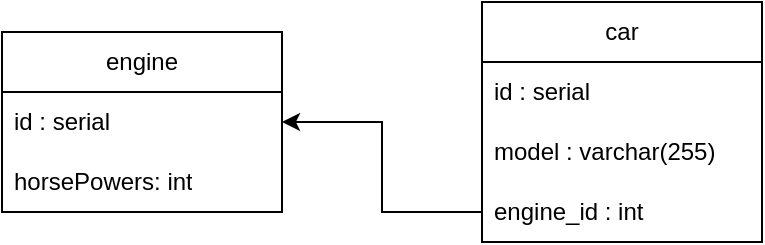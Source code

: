 <mxfile version="22.1.22" type="embed">
  <diagram id="C5RBs43oDa-KdzZeNtuy" name="Page-1">
    <mxGraphModel dx="622" dy="523" grid="1" gridSize="10" guides="1" tooltips="1" connect="1" arrows="1" fold="1" page="1" pageScale="1" pageWidth="827" pageHeight="1169" math="0" shadow="0">
      <root>
        <mxCell id="WIyWlLk6GJQsqaUBKTNV-0" />
        <mxCell id="WIyWlLk6GJQsqaUBKTNV-1" parent="WIyWlLk6GJQsqaUBKTNV-0" />
        <mxCell id="LQAXHDSxu1agAO1cO7lD-0" value="car" style="swimlane;fontStyle=0;childLayout=stackLayout;horizontal=1;startSize=30;horizontalStack=0;resizeParent=1;resizeParentMax=0;resizeLast=0;collapsible=1;marginBottom=0;whiteSpace=wrap;html=1;" parent="WIyWlLk6GJQsqaUBKTNV-1" vertex="1">
          <mxGeometry x="360" y="175" width="140" height="120" as="geometry" />
        </mxCell>
        <mxCell id="LQAXHDSxu1agAO1cO7lD-1" value="id : serial" style="text;strokeColor=none;fillColor=none;align=left;verticalAlign=middle;spacingLeft=4;spacingRight=4;overflow=hidden;points=[[0,0.5],[1,0.5]];portConstraint=eastwest;rotatable=0;whiteSpace=wrap;html=1;" parent="LQAXHDSxu1agAO1cO7lD-0" vertex="1">
          <mxGeometry y="30" width="140" height="30" as="geometry" />
        </mxCell>
        <mxCell id="LQAXHDSxu1agAO1cO7lD-2" value="model : varchar(255)" style="text;strokeColor=none;fillColor=none;align=left;verticalAlign=middle;spacingLeft=4;spacingRight=4;overflow=hidden;points=[[0,0.5],[1,0.5]];portConstraint=eastwest;rotatable=0;whiteSpace=wrap;html=1;" parent="LQAXHDSxu1agAO1cO7lD-0" vertex="1">
          <mxGeometry y="60" width="140" height="30" as="geometry" />
        </mxCell>
        <mxCell id="LQAXHDSxu1agAO1cO7lD-3" value="engine_id : int" style="text;strokeColor=none;fillColor=none;align=left;verticalAlign=middle;spacingLeft=4;spacingRight=4;overflow=hidden;points=[[0,0.5],[1,0.5]];portConstraint=eastwest;rotatable=0;whiteSpace=wrap;html=1;" parent="LQAXHDSxu1agAO1cO7lD-0" vertex="1">
          <mxGeometry y="90" width="140" height="30" as="geometry" />
        </mxCell>
        <mxCell id="LQAXHDSxu1agAO1cO7lD-10" value="engine" style="swimlane;fontStyle=0;childLayout=stackLayout;horizontal=1;startSize=30;horizontalStack=0;resizeParent=1;resizeParentMax=0;resizeLast=0;collapsible=1;marginBottom=0;whiteSpace=wrap;html=1;" parent="WIyWlLk6GJQsqaUBKTNV-1" vertex="1">
          <mxGeometry x="120" y="190" width="140" height="90" as="geometry" />
        </mxCell>
        <mxCell id="LQAXHDSxu1agAO1cO7lD-11" value="id : serial" style="text;strokeColor=none;fillColor=none;align=left;verticalAlign=middle;spacingLeft=4;spacingRight=4;overflow=hidden;points=[[0,0.5],[1,0.5]];portConstraint=eastwest;rotatable=0;whiteSpace=wrap;html=1;" parent="LQAXHDSxu1agAO1cO7lD-10" vertex="1">
          <mxGeometry y="30" width="140" height="30" as="geometry" />
        </mxCell>
        <mxCell id="LQAXHDSxu1agAO1cO7lD-13" value="horsePowers: int" style="text;strokeColor=none;fillColor=none;align=left;verticalAlign=middle;spacingLeft=4;spacingRight=4;overflow=hidden;points=[[0,0.5],[1,0.5]];portConstraint=eastwest;rotatable=0;whiteSpace=wrap;html=1;" parent="LQAXHDSxu1agAO1cO7lD-10" vertex="1">
          <mxGeometry y="60" width="140" height="30" as="geometry" />
        </mxCell>
        <mxCell id="AsGuUdkBsXtRBSeogZU5-0" style="edgeStyle=orthogonalEdgeStyle;rounded=0;orthogonalLoop=1;jettySize=auto;html=1;exitX=0;exitY=0.5;exitDx=0;exitDy=0;entryX=1;entryY=0.5;entryDx=0;entryDy=0;" parent="WIyWlLk6GJQsqaUBKTNV-1" source="LQAXHDSxu1agAO1cO7lD-3" target="LQAXHDSxu1agAO1cO7lD-10" edge="1">
          <mxGeometry relative="1" as="geometry" />
        </mxCell>
      </root>
    </mxGraphModel>
  </diagram>
</mxfile>
